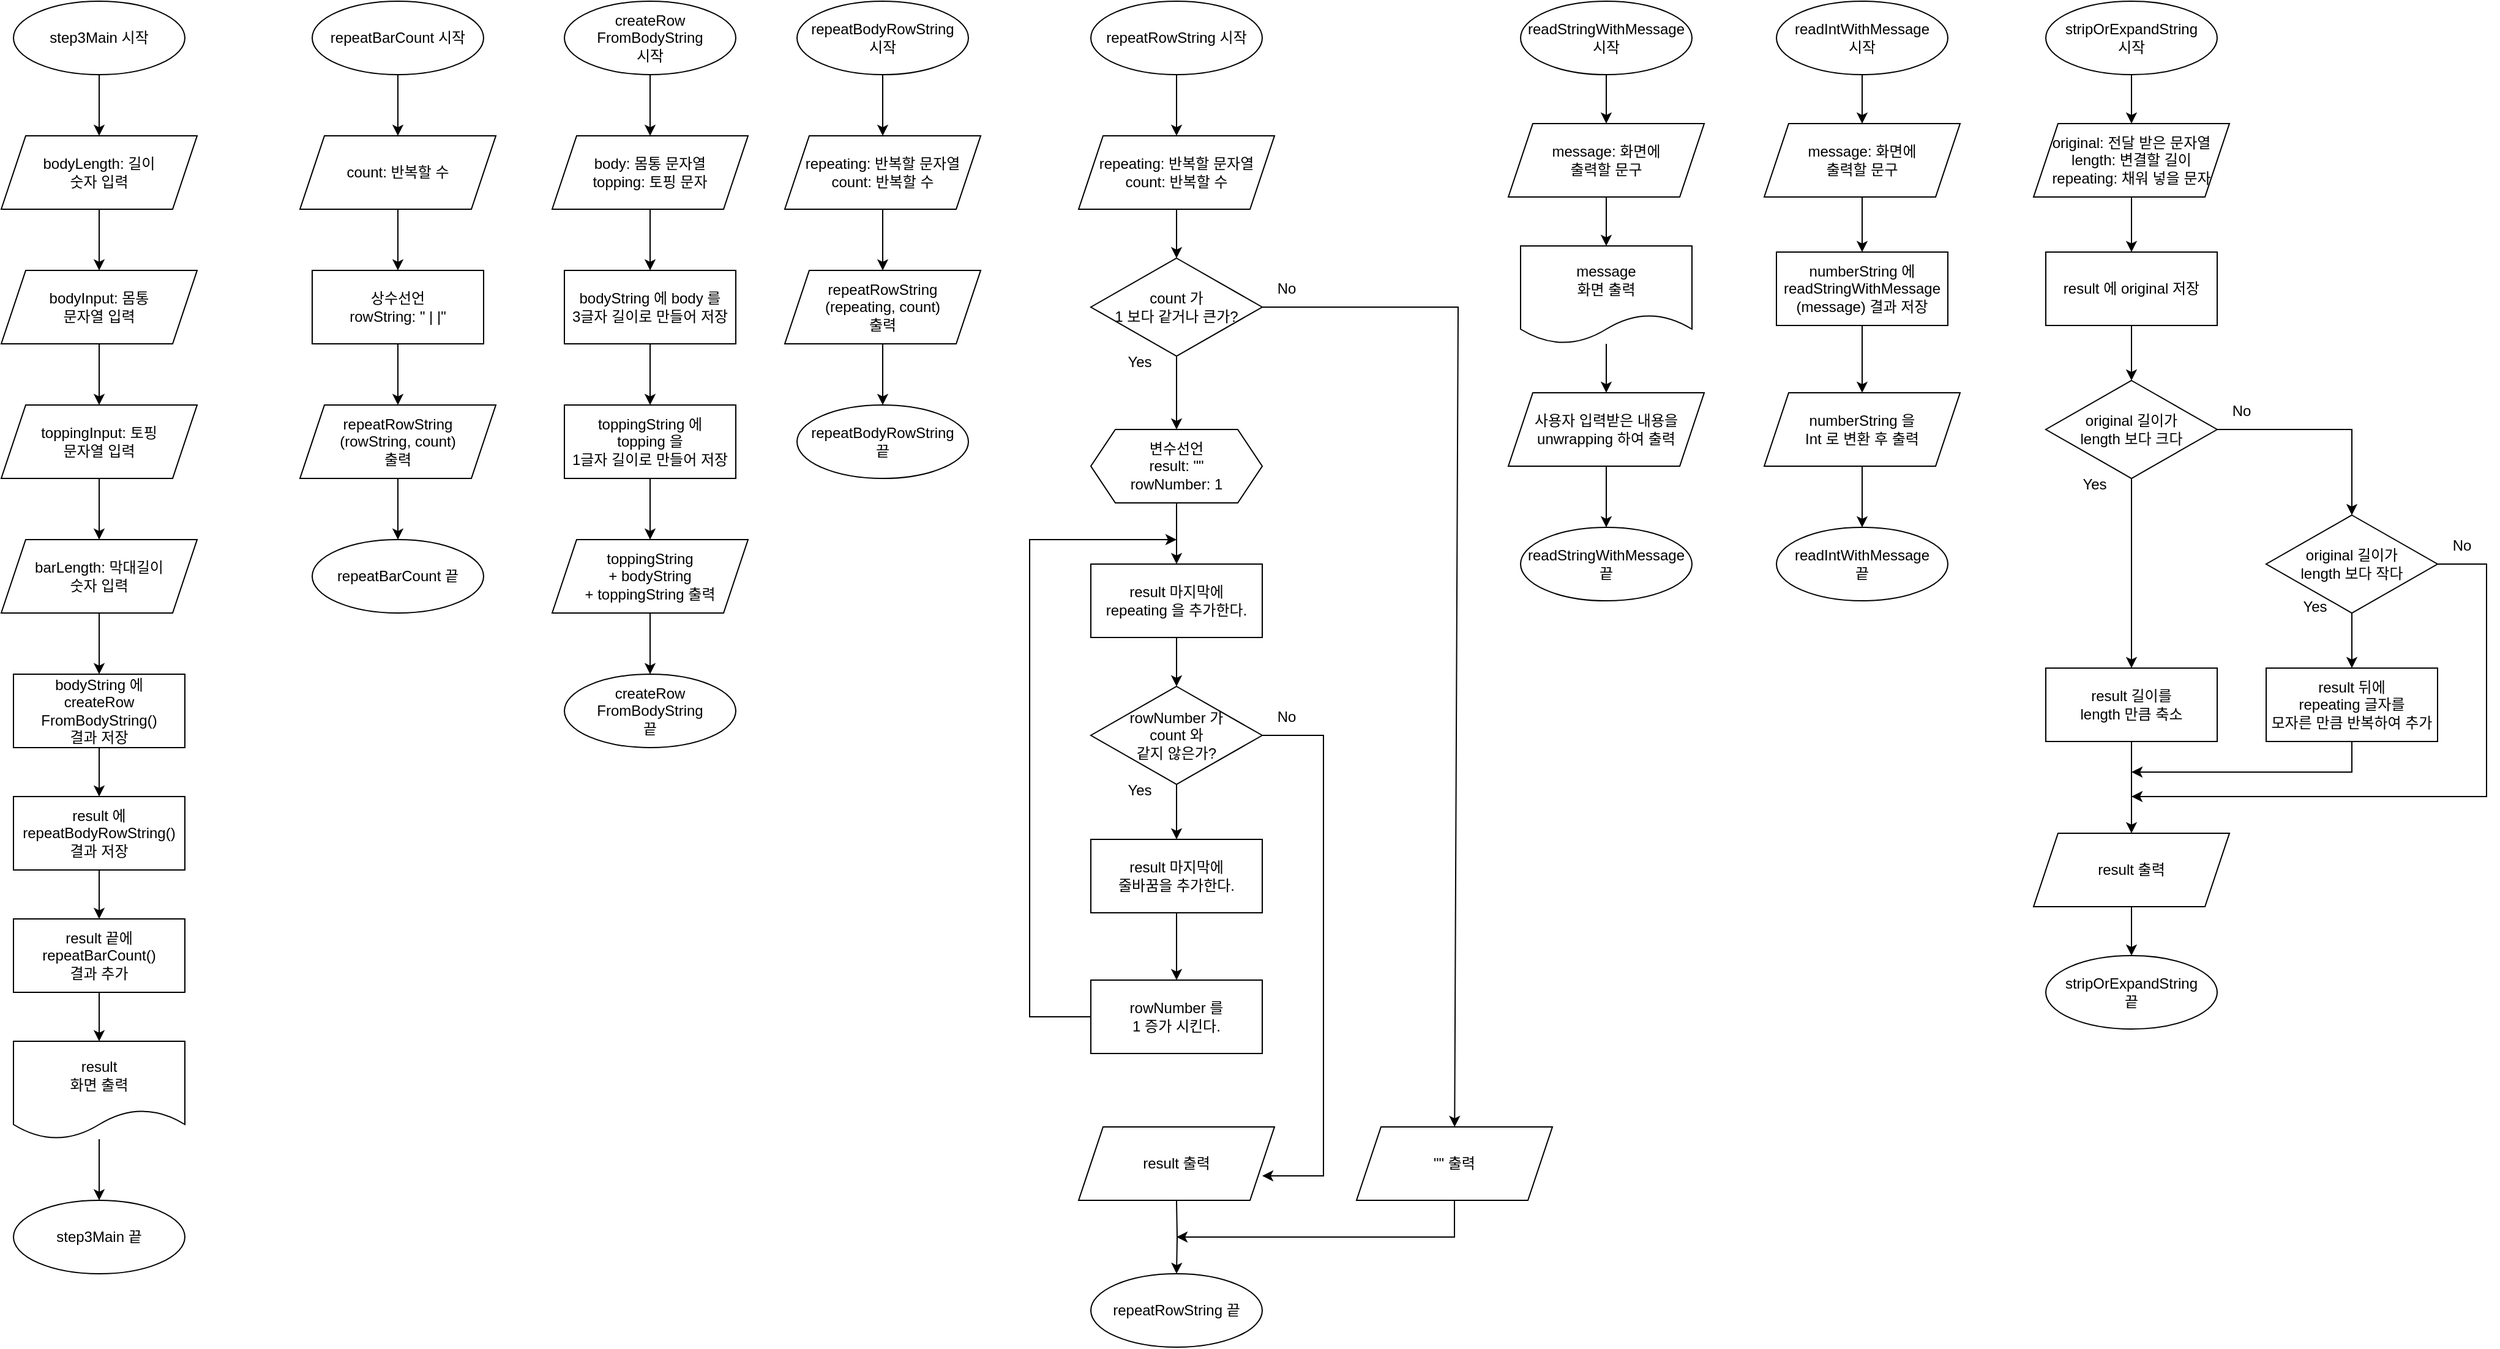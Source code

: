 <mxfile version="21.6.8" type="device">
  <diagram id="C5RBs43oDa-KdzZeNtuy" name="Page-1">
    <mxGraphModel dx="938" dy="822" grid="1" gridSize="10" guides="1" tooltips="1" connect="1" arrows="1" fold="1" page="1" pageScale="1" pageWidth="827" pageHeight="1169" math="0" shadow="0">
      <root>
        <mxCell id="WIyWlLk6GJQsqaUBKTNV-0" />
        <mxCell id="WIyWlLk6GJQsqaUBKTNV-1" parent="WIyWlLk6GJQsqaUBKTNV-0" />
        <mxCell id="k_dZZI0NIZUN62aVMQBv-32" value="repeatRowString 시작" style="ellipse;whiteSpace=wrap;html=1;" parent="WIyWlLk6GJQsqaUBKTNV-1" vertex="1">
          <mxGeometry x="900" y="10" width="140" height="60" as="geometry" />
        </mxCell>
        <mxCell id="k_dZZI0NIZUN62aVMQBv-35" value="" style="edgeStyle=orthogonalEdgeStyle;rounded=0;orthogonalLoop=1;jettySize=auto;html=1;" parent="WIyWlLk6GJQsqaUBKTNV-1" source="k_dZZI0NIZUN62aVMQBv-36" target="k_dZZI0NIZUN62aVMQBv-40" edge="1">
          <mxGeometry relative="1" as="geometry" />
        </mxCell>
        <mxCell id="k_dZZI0NIZUN62aVMQBv-36" value="&lt;div&gt;변수선언&lt;/div&gt;&lt;div&gt;result: &quot;&quot;&lt;/div&gt;&lt;div&gt;rowNumber: 1&lt;/div&gt;" style="shape=hexagon;perimeter=hexagonPerimeter2;whiteSpace=wrap;html=1;fixedSize=1;" parent="WIyWlLk6GJQsqaUBKTNV-1" vertex="1">
          <mxGeometry x="900" y="360" width="140" height="60" as="geometry" />
        </mxCell>
        <mxCell id="k_dZZI0NIZUN62aVMQBv-37" value="" style="edgeStyle=orthogonalEdgeStyle;rounded=0;orthogonalLoop=1;jettySize=auto;html=1;" parent="WIyWlLk6GJQsqaUBKTNV-1" source="k_dZZI0NIZUN62aVMQBv-38" target="k_dZZI0NIZUN62aVMQBv-42" edge="1">
          <mxGeometry relative="1" as="geometry" />
        </mxCell>
        <mxCell id="k_dZZI0NIZUN62aVMQBv-38" value="rowNumber&amp;nbsp;가 &lt;br&gt;count 와&lt;br&gt;같지 않은가?" style="rhombus;whiteSpace=wrap;html=1;" parent="WIyWlLk6GJQsqaUBKTNV-1" vertex="1">
          <mxGeometry x="900" y="570" width="140" height="80" as="geometry" />
        </mxCell>
        <mxCell id="k_dZZI0NIZUN62aVMQBv-39" value="" style="edgeStyle=orthogonalEdgeStyle;rounded=0;orthogonalLoop=1;jettySize=auto;html=1;" parent="WIyWlLk6GJQsqaUBKTNV-1" source="k_dZZI0NIZUN62aVMQBv-40" target="k_dZZI0NIZUN62aVMQBv-38" edge="1">
          <mxGeometry relative="1" as="geometry" />
        </mxCell>
        <mxCell id="k_dZZI0NIZUN62aVMQBv-40" value="result&amp;nbsp;마지막에&lt;br&gt;repeating&amp;nbsp;을 추가한다." style="rounded=0;whiteSpace=wrap;html=1;" parent="WIyWlLk6GJQsqaUBKTNV-1" vertex="1">
          <mxGeometry x="900" y="470" width="140" height="60" as="geometry" />
        </mxCell>
        <mxCell id="k_dZZI0NIZUN62aVMQBv-41" value="" style="edgeStyle=orthogonalEdgeStyle;rounded=0;orthogonalLoop=1;jettySize=auto;html=1;" parent="WIyWlLk6GJQsqaUBKTNV-1" source="k_dZZI0NIZUN62aVMQBv-42" target="k_dZZI0NIZUN62aVMQBv-43" edge="1">
          <mxGeometry relative="1" as="geometry" />
        </mxCell>
        <mxCell id="k_dZZI0NIZUN62aVMQBv-42" value="result&amp;nbsp;마지막에&lt;br&gt;줄바꿈을 추가한다." style="rounded=0;whiteSpace=wrap;html=1;" parent="WIyWlLk6GJQsqaUBKTNV-1" vertex="1">
          <mxGeometry x="900" y="695" width="140" height="60" as="geometry" />
        </mxCell>
        <mxCell id="k_dZZI0NIZUN62aVMQBv-43" value="rowNumber&amp;nbsp;를&lt;br&gt;1 증가 시킨다." style="rounded=0;whiteSpace=wrap;html=1;" parent="WIyWlLk6GJQsqaUBKTNV-1" vertex="1">
          <mxGeometry x="900" y="810" width="140" height="60" as="geometry" />
        </mxCell>
        <mxCell id="k_dZZI0NIZUN62aVMQBv-44" value="" style="edgeStyle=orthogonalEdgeStyle;rounded=0;orthogonalLoop=1;jettySize=auto;html=1;" parent="WIyWlLk6GJQsqaUBKTNV-1" target="k_dZZI0NIZUN62aVMQBv-49" edge="1">
          <mxGeometry relative="1" as="geometry">
            <mxPoint x="970" y="990" as="sourcePoint" />
          </mxGeometry>
        </mxCell>
        <mxCell id="k_dZZI0NIZUN62aVMQBv-46" value="" style="endArrow=classic;html=1;rounded=0;" parent="WIyWlLk6GJQsqaUBKTNV-1" source="k_dZZI0NIZUN62aVMQBv-38" edge="1">
          <mxGeometry width="50" height="50" relative="1" as="geometry">
            <mxPoint x="1100" y="670" as="sourcePoint" />
            <mxPoint x="1040" y="970" as="targetPoint" />
            <Array as="points">
              <mxPoint x="1090" y="610" />
              <mxPoint x="1090" y="970" />
            </Array>
          </mxGeometry>
        </mxCell>
        <mxCell id="k_dZZI0NIZUN62aVMQBv-47" value="" style="endArrow=classic;html=1;rounded=0;" parent="WIyWlLk6GJQsqaUBKTNV-1" source="k_dZZI0NIZUN62aVMQBv-43" edge="1">
          <mxGeometry width="50" height="50" relative="1" as="geometry">
            <mxPoint x="610" y="580" as="sourcePoint" />
            <mxPoint x="970" y="450" as="targetPoint" />
            <Array as="points">
              <mxPoint x="850" y="840" />
              <mxPoint x="850" y="450" />
            </Array>
          </mxGeometry>
        </mxCell>
        <mxCell id="k_dZZI0NIZUN62aVMQBv-48" value="" style="endArrow=classic;html=1;rounded=0;" parent="WIyWlLk6GJQsqaUBKTNV-1" source="k_dZZI0NIZUN62aVMQBv-32" edge="1">
          <mxGeometry width="50" height="50" relative="1" as="geometry">
            <mxPoint x="810" y="-10" as="sourcePoint" />
            <mxPoint x="970" y="120" as="targetPoint" />
          </mxGeometry>
        </mxCell>
        <mxCell id="k_dZZI0NIZUN62aVMQBv-49" value="repeatRowString 끝" style="ellipse;whiteSpace=wrap;html=1;" parent="WIyWlLk6GJQsqaUBKTNV-1" vertex="1">
          <mxGeometry x="900" y="1050" width="140" height="60" as="geometry" />
        </mxCell>
        <mxCell id="4G7k_6YZrih16IN-eVlR-110" value="" style="edgeStyle=orthogonalEdgeStyle;rounded=0;orthogonalLoop=1;jettySize=auto;html=1;" edge="1" parent="WIyWlLk6GJQsqaUBKTNV-1" source="k_dZZI0NIZUN62aVMQBv-50" target="4G7k_6YZrih16IN-eVlR-101">
          <mxGeometry relative="1" as="geometry" />
        </mxCell>
        <mxCell id="k_dZZI0NIZUN62aVMQBv-50" value="step3Main 시작" style="ellipse;whiteSpace=wrap;html=1;" parent="WIyWlLk6GJQsqaUBKTNV-1" vertex="1">
          <mxGeometry x="20" y="10" width="140" height="60" as="geometry" />
        </mxCell>
        <mxCell id="k_dZZI0NIZUN62aVMQBv-53" value="step3Main 끝" style="ellipse;whiteSpace=wrap;html=1;" parent="WIyWlLk6GJQsqaUBKTNV-1" vertex="1">
          <mxGeometry x="20" y="990" width="140" height="60" as="geometry" />
        </mxCell>
        <mxCell id="k_dZZI0NIZUN62aVMQBv-61" value="Yes&lt;br&gt;" style="text;html=1;strokeColor=none;fillColor=none;align=center;verticalAlign=middle;whiteSpace=wrap;rounded=0;" parent="WIyWlLk6GJQsqaUBKTNV-1" vertex="1">
          <mxGeometry x="910" y="640" width="60" height="30" as="geometry" />
        </mxCell>
        <mxCell id="k_dZZI0NIZUN62aVMQBv-63" value="No" style="text;html=1;strokeColor=none;fillColor=none;align=center;verticalAlign=middle;whiteSpace=wrap;rounded=0;" parent="WIyWlLk6GJQsqaUBKTNV-1" vertex="1">
          <mxGeometry x="1030" y="580" width="60" height="30" as="geometry" />
        </mxCell>
        <mxCell id="4G7k_6YZrih16IN-eVlR-54" value="" style="edgeStyle=orthogonalEdgeStyle;rounded=0;orthogonalLoop=1;jettySize=auto;html=1;" edge="1" parent="WIyWlLk6GJQsqaUBKTNV-1" source="zLRoEgsJrbSUgS4jLKWz-0" target="4G7k_6YZrih16IN-eVlR-53">
          <mxGeometry relative="1" as="geometry" />
        </mxCell>
        <mxCell id="zLRoEgsJrbSUgS4jLKWz-0" value="repeatBodyRowString&lt;br&gt;시작" style="ellipse;whiteSpace=wrap;html=1;" parent="WIyWlLk6GJQsqaUBKTNV-1" vertex="1">
          <mxGeometry x="660" y="10" width="140" height="60" as="geometry" />
        </mxCell>
        <mxCell id="zLRoEgsJrbSUgS4jLKWz-6" value="repeatBodyRowString&lt;br&gt;끝" style="ellipse;whiteSpace=wrap;html=1;" parent="WIyWlLk6GJQsqaUBKTNV-1" vertex="1">
          <mxGeometry x="660" y="340" width="140" height="60" as="geometry" />
        </mxCell>
        <mxCell id="zLRoEgsJrbSUgS4jLKWz-10" value="" style="edgeStyle=orthogonalEdgeStyle;rounded=0;orthogonalLoop=1;jettySize=auto;html=1;" parent="WIyWlLk6GJQsqaUBKTNV-1" source="zLRoEgsJrbSUgS4jLKWz-7" target="zLRoEgsJrbSUgS4jLKWz-9" edge="1">
          <mxGeometry relative="1" as="geometry" />
        </mxCell>
        <mxCell id="zLRoEgsJrbSUgS4jLKWz-7" value="&lt;div&gt;repeating: 반복할 문자열&lt;/div&gt;&lt;div&gt;count: 반복할 수&lt;/div&gt;" style="shape=parallelogram;perimeter=parallelogramPerimeter;whiteSpace=wrap;html=1;fixedSize=1;" parent="WIyWlLk6GJQsqaUBKTNV-1" vertex="1">
          <mxGeometry x="890" y="120" width="160" height="60" as="geometry" />
        </mxCell>
        <mxCell id="zLRoEgsJrbSUgS4jLKWz-8" value="&lt;div&gt;result 출력&lt;/div&gt;" style="shape=parallelogram;perimeter=parallelogramPerimeter;whiteSpace=wrap;html=1;fixedSize=1;" parent="WIyWlLk6GJQsqaUBKTNV-1" vertex="1">
          <mxGeometry x="890" y="930" width="160" height="60" as="geometry" />
        </mxCell>
        <mxCell id="zLRoEgsJrbSUgS4jLKWz-11" value="" style="edgeStyle=orthogonalEdgeStyle;rounded=0;orthogonalLoop=1;jettySize=auto;html=1;" parent="WIyWlLk6GJQsqaUBKTNV-1" source="zLRoEgsJrbSUgS4jLKWz-9" target="k_dZZI0NIZUN62aVMQBv-36" edge="1">
          <mxGeometry relative="1" as="geometry" />
        </mxCell>
        <mxCell id="zLRoEgsJrbSUgS4jLKWz-9" value="count 가&lt;br&gt;1 보다 같거나 큰가?" style="rhombus;whiteSpace=wrap;html=1;" parent="WIyWlLk6GJQsqaUBKTNV-1" vertex="1">
          <mxGeometry x="900" y="220" width="140" height="80" as="geometry" />
        </mxCell>
        <mxCell id="zLRoEgsJrbSUgS4jLKWz-12" value="Yes&lt;br&gt;" style="text;html=1;strokeColor=none;fillColor=none;align=center;verticalAlign=middle;whiteSpace=wrap;rounded=0;" parent="WIyWlLk6GJQsqaUBKTNV-1" vertex="1">
          <mxGeometry x="910" y="290" width="60" height="30" as="geometry" />
        </mxCell>
        <mxCell id="zLRoEgsJrbSUgS4jLKWz-13" value="No" style="text;html=1;strokeColor=none;fillColor=none;align=center;verticalAlign=middle;whiteSpace=wrap;rounded=0;" parent="WIyWlLk6GJQsqaUBKTNV-1" vertex="1">
          <mxGeometry x="1030" y="230" width="60" height="30" as="geometry" />
        </mxCell>
        <mxCell id="zLRoEgsJrbSUgS4jLKWz-15" value="&quot;&quot; 출력" style="shape=parallelogram;perimeter=parallelogramPerimeter;whiteSpace=wrap;html=1;fixedSize=1;" parent="WIyWlLk6GJQsqaUBKTNV-1" vertex="1">
          <mxGeometry x="1117" y="930" width="160" height="60" as="geometry" />
        </mxCell>
        <mxCell id="zLRoEgsJrbSUgS4jLKWz-16" value="" style="endArrow=classic;html=1;rounded=0;" parent="WIyWlLk6GJQsqaUBKTNV-1" source="zLRoEgsJrbSUgS4jLKWz-9" target="zLRoEgsJrbSUgS4jLKWz-15" edge="1">
          <mxGeometry width="50" height="50" relative="1" as="geometry">
            <mxPoint x="1220" y="370" as="sourcePoint" />
            <mxPoint x="910" y="580" as="targetPoint" />
            <Array as="points">
              <mxPoint x="1200" y="260" />
            </Array>
          </mxGeometry>
        </mxCell>
        <mxCell id="zLRoEgsJrbSUgS4jLKWz-17" value="" style="endArrow=classic;html=1;rounded=0;" parent="WIyWlLk6GJQsqaUBKTNV-1" source="zLRoEgsJrbSUgS4jLKWz-15" edge="1">
          <mxGeometry width="50" height="50" relative="1" as="geometry">
            <mxPoint x="920" y="760" as="sourcePoint" />
            <mxPoint x="970" y="1020" as="targetPoint" />
            <Array as="points">
              <mxPoint x="1197" y="1020" />
            </Array>
          </mxGeometry>
        </mxCell>
        <mxCell id="4G7k_6YZrih16IN-eVlR-6" value="" style="edgeStyle=orthogonalEdgeStyle;rounded=0;orthogonalLoop=1;jettySize=auto;html=1;" edge="1" parent="WIyWlLk6GJQsqaUBKTNV-1" source="4G7k_6YZrih16IN-eVlR-0" target="4G7k_6YZrih16IN-eVlR-2">
          <mxGeometry relative="1" as="geometry" />
        </mxCell>
        <mxCell id="4G7k_6YZrih16IN-eVlR-0" value="readStringWithMessage&lt;br&gt;시작" style="ellipse;whiteSpace=wrap;html=1;" vertex="1" parent="WIyWlLk6GJQsqaUBKTNV-1">
          <mxGeometry x="1251" y="10" width="140" height="60" as="geometry" />
        </mxCell>
        <mxCell id="4G7k_6YZrih16IN-eVlR-5" value="" style="edgeStyle=orthogonalEdgeStyle;rounded=0;orthogonalLoop=1;jettySize=auto;html=1;" edge="1" parent="WIyWlLk6GJQsqaUBKTNV-1" source="4G7k_6YZrih16IN-eVlR-1" target="4G7k_6YZrih16IN-eVlR-3">
          <mxGeometry relative="1" as="geometry" />
        </mxCell>
        <mxCell id="4G7k_6YZrih16IN-eVlR-1" value="message&lt;br&gt;화면 출력" style="shape=document;whiteSpace=wrap;html=1;boundedLbl=1;" vertex="1" parent="WIyWlLk6GJQsqaUBKTNV-1">
          <mxGeometry x="1251" y="210" width="140" height="80" as="geometry" />
        </mxCell>
        <mxCell id="4G7k_6YZrih16IN-eVlR-4" value="" style="edgeStyle=orthogonalEdgeStyle;rounded=0;orthogonalLoop=1;jettySize=auto;html=1;" edge="1" parent="WIyWlLk6GJQsqaUBKTNV-1" source="4G7k_6YZrih16IN-eVlR-2" target="4G7k_6YZrih16IN-eVlR-1">
          <mxGeometry relative="1" as="geometry" />
        </mxCell>
        <mxCell id="4G7k_6YZrih16IN-eVlR-2" value="&lt;div&gt;message: 화면에&lt;br&gt;출력할 문구&lt;/div&gt;" style="shape=parallelogram;perimeter=parallelogramPerimeter;whiteSpace=wrap;html=1;fixedSize=1;" vertex="1" parent="WIyWlLk6GJQsqaUBKTNV-1">
          <mxGeometry x="1241" y="110" width="160" height="60" as="geometry" />
        </mxCell>
        <mxCell id="4G7k_6YZrih16IN-eVlR-8" value="" style="edgeStyle=orthogonalEdgeStyle;rounded=0;orthogonalLoop=1;jettySize=auto;html=1;" edge="1" parent="WIyWlLk6GJQsqaUBKTNV-1" source="4G7k_6YZrih16IN-eVlR-3" target="4G7k_6YZrih16IN-eVlR-7">
          <mxGeometry relative="1" as="geometry" />
        </mxCell>
        <mxCell id="4G7k_6YZrih16IN-eVlR-3" value="사용자 입력받은 내용을&lt;br&gt;unwrapping 하여 출력" style="shape=parallelogram;perimeter=parallelogramPerimeter;whiteSpace=wrap;html=1;fixedSize=1;" vertex="1" parent="WIyWlLk6GJQsqaUBKTNV-1">
          <mxGeometry x="1241" y="330" width="160" height="60" as="geometry" />
        </mxCell>
        <mxCell id="4G7k_6YZrih16IN-eVlR-7" value="readStringWithMessage&lt;br&gt;끝" style="ellipse;whiteSpace=wrap;html=1;" vertex="1" parent="WIyWlLk6GJQsqaUBKTNV-1">
          <mxGeometry x="1251" y="440" width="140" height="60" as="geometry" />
        </mxCell>
        <mxCell id="4G7k_6YZrih16IN-eVlR-9" value="" style="edgeStyle=orthogonalEdgeStyle;rounded=0;orthogonalLoop=1;jettySize=auto;html=1;" edge="1" parent="WIyWlLk6GJQsqaUBKTNV-1" source="4G7k_6YZrih16IN-eVlR-10" target="4G7k_6YZrih16IN-eVlR-14">
          <mxGeometry relative="1" as="geometry" />
        </mxCell>
        <mxCell id="4G7k_6YZrih16IN-eVlR-10" value="readIntWithMessage&lt;br&gt;시작" style="ellipse;whiteSpace=wrap;html=1;" vertex="1" parent="WIyWlLk6GJQsqaUBKTNV-1">
          <mxGeometry x="1460" y="10" width="140" height="60" as="geometry" />
        </mxCell>
        <mxCell id="4G7k_6YZrih16IN-eVlR-22" value="" style="edgeStyle=orthogonalEdgeStyle;rounded=0;orthogonalLoop=1;jettySize=auto;html=1;" edge="1" parent="WIyWlLk6GJQsqaUBKTNV-1" source="4G7k_6YZrih16IN-eVlR-14" target="4G7k_6YZrih16IN-eVlR-18">
          <mxGeometry relative="1" as="geometry" />
        </mxCell>
        <mxCell id="4G7k_6YZrih16IN-eVlR-14" value="&lt;div&gt;message: 화면에&lt;br&gt;출력할 문구&lt;/div&gt;" style="shape=parallelogram;perimeter=parallelogramPerimeter;whiteSpace=wrap;html=1;fixedSize=1;" vertex="1" parent="WIyWlLk6GJQsqaUBKTNV-1">
          <mxGeometry x="1450" y="110" width="160" height="60" as="geometry" />
        </mxCell>
        <mxCell id="4G7k_6YZrih16IN-eVlR-15" value="" style="edgeStyle=orthogonalEdgeStyle;rounded=0;orthogonalLoop=1;jettySize=auto;html=1;" edge="1" parent="WIyWlLk6GJQsqaUBKTNV-1" source="4G7k_6YZrih16IN-eVlR-16" target="4G7k_6YZrih16IN-eVlR-17">
          <mxGeometry relative="1" as="geometry" />
        </mxCell>
        <mxCell id="4G7k_6YZrih16IN-eVlR-16" value="numberString 을&lt;br style=&quot;border-color: var(--border-color);&quot;&gt;Int 로 변환 후 출력" style="shape=parallelogram;perimeter=parallelogramPerimeter;whiteSpace=wrap;html=1;fixedSize=1;" vertex="1" parent="WIyWlLk6GJQsqaUBKTNV-1">
          <mxGeometry x="1450" y="330" width="160" height="60" as="geometry" />
        </mxCell>
        <mxCell id="4G7k_6YZrih16IN-eVlR-17" value="readIntWithMessage&lt;br style=&quot;border-color: var(--border-color);&quot;&gt;끝" style="ellipse;whiteSpace=wrap;html=1;" vertex="1" parent="WIyWlLk6GJQsqaUBKTNV-1">
          <mxGeometry x="1460" y="440" width="140" height="60" as="geometry" />
        </mxCell>
        <mxCell id="4G7k_6YZrih16IN-eVlR-23" value="" style="edgeStyle=orthogonalEdgeStyle;rounded=0;orthogonalLoop=1;jettySize=auto;html=1;" edge="1" parent="WIyWlLk6GJQsqaUBKTNV-1" source="4G7k_6YZrih16IN-eVlR-18" target="4G7k_6YZrih16IN-eVlR-16">
          <mxGeometry relative="1" as="geometry" />
        </mxCell>
        <mxCell id="4G7k_6YZrih16IN-eVlR-18" value="numberString 에 readStringWithMessage&lt;br&gt;(message) 결과 저장" style="rounded=0;whiteSpace=wrap;html=1;" vertex="1" parent="WIyWlLk6GJQsqaUBKTNV-1">
          <mxGeometry x="1460" y="215" width="140" height="60" as="geometry" />
        </mxCell>
        <mxCell id="4G7k_6YZrih16IN-eVlR-26" value="" style="edgeStyle=orthogonalEdgeStyle;rounded=0;orthogonalLoop=1;jettySize=auto;html=1;" edge="1" parent="WIyWlLk6GJQsqaUBKTNV-1" source="4G7k_6YZrih16IN-eVlR-24" target="4G7k_6YZrih16IN-eVlR-25">
          <mxGeometry relative="1" as="geometry" />
        </mxCell>
        <mxCell id="4G7k_6YZrih16IN-eVlR-24" value="stripOrExpandString&lt;br&gt;시작" style="ellipse;whiteSpace=wrap;html=1;" vertex="1" parent="WIyWlLk6GJQsqaUBKTNV-1">
          <mxGeometry x="1680" y="10" width="140" height="60" as="geometry" />
        </mxCell>
        <mxCell id="4G7k_6YZrih16IN-eVlR-37" value="" style="edgeStyle=orthogonalEdgeStyle;rounded=0;orthogonalLoop=1;jettySize=auto;html=1;" edge="1" parent="WIyWlLk6GJQsqaUBKTNV-1" source="4G7k_6YZrih16IN-eVlR-25" target="4G7k_6YZrih16IN-eVlR-36">
          <mxGeometry relative="1" as="geometry" />
        </mxCell>
        <mxCell id="4G7k_6YZrih16IN-eVlR-25" value="&lt;div&gt;original: 전달 받은 문자열&lt;br&gt;length: 변결할 길이&lt;br&gt;repeating: 채워 넣을 문자&lt;/div&gt;" style="shape=parallelogram;perimeter=parallelogramPerimeter;whiteSpace=wrap;html=1;fixedSize=1;" vertex="1" parent="WIyWlLk6GJQsqaUBKTNV-1">
          <mxGeometry x="1670" y="110" width="160" height="60" as="geometry" />
        </mxCell>
        <mxCell id="4G7k_6YZrih16IN-eVlR-27" value="original 길이가&lt;br&gt;length 보다 크다" style="rhombus;whiteSpace=wrap;html=1;" vertex="1" parent="WIyWlLk6GJQsqaUBKTNV-1">
          <mxGeometry x="1680" y="320" width="140" height="80" as="geometry" />
        </mxCell>
        <mxCell id="4G7k_6YZrih16IN-eVlR-28" value="Yes&lt;br&gt;" style="text;html=1;strokeColor=none;fillColor=none;align=center;verticalAlign=middle;whiteSpace=wrap;rounded=0;" vertex="1" parent="WIyWlLk6GJQsqaUBKTNV-1">
          <mxGeometry x="1690" y="390" width="60" height="30" as="geometry" />
        </mxCell>
        <mxCell id="4G7k_6YZrih16IN-eVlR-29" value="No" style="text;html=1;strokeColor=none;fillColor=none;align=center;verticalAlign=middle;whiteSpace=wrap;rounded=0;" vertex="1" parent="WIyWlLk6GJQsqaUBKTNV-1">
          <mxGeometry x="1810" y="330" width="60" height="30" as="geometry" />
        </mxCell>
        <mxCell id="4G7k_6YZrih16IN-eVlR-33" value="" style="endArrow=classic;html=1;rounded=0;exitX=0.5;exitY=1;exitDx=0;exitDy=0;" edge="1" parent="WIyWlLk6GJQsqaUBKTNV-1" source="4G7k_6YZrih16IN-eVlR-36" target="4G7k_6YZrih16IN-eVlR-27">
          <mxGeometry width="50" height="50" relative="1" as="geometry">
            <mxPoint x="1640" y="460" as="sourcePoint" />
            <mxPoint x="1690" y="410" as="targetPoint" />
          </mxGeometry>
        </mxCell>
        <mxCell id="4G7k_6YZrih16IN-eVlR-47" value="" style="edgeStyle=orthogonalEdgeStyle;rounded=0;orthogonalLoop=1;jettySize=auto;html=1;" edge="1" parent="WIyWlLk6GJQsqaUBKTNV-1" source="4G7k_6YZrih16IN-eVlR-34" target="4G7k_6YZrih16IN-eVlR-46">
          <mxGeometry relative="1" as="geometry" />
        </mxCell>
        <mxCell id="4G7k_6YZrih16IN-eVlR-34" value="result 길이를&lt;br&gt;length 만큼 축소" style="rounded=0;whiteSpace=wrap;html=1;" vertex="1" parent="WIyWlLk6GJQsqaUBKTNV-1">
          <mxGeometry x="1680" y="555" width="140" height="60" as="geometry" />
        </mxCell>
        <mxCell id="4G7k_6YZrih16IN-eVlR-35" value="" style="endArrow=classic;html=1;rounded=0;" edge="1" parent="WIyWlLk6GJQsqaUBKTNV-1" source="4G7k_6YZrih16IN-eVlR-27" target="4G7k_6YZrih16IN-eVlR-34">
          <mxGeometry width="50" height="50" relative="1" as="geometry">
            <mxPoint x="1670" y="570" as="sourcePoint" />
            <mxPoint x="1720" y="520" as="targetPoint" />
          </mxGeometry>
        </mxCell>
        <mxCell id="4G7k_6YZrih16IN-eVlR-36" value="result 에 original 저장" style="rounded=0;whiteSpace=wrap;html=1;" vertex="1" parent="WIyWlLk6GJQsqaUBKTNV-1">
          <mxGeometry x="1680" y="215" width="140" height="60" as="geometry" />
        </mxCell>
        <mxCell id="4G7k_6YZrih16IN-eVlR-42" value="" style="edgeStyle=orthogonalEdgeStyle;rounded=0;orthogonalLoop=1;jettySize=auto;html=1;" edge="1" parent="WIyWlLk6GJQsqaUBKTNV-1" source="4G7k_6YZrih16IN-eVlR-38" target="4G7k_6YZrih16IN-eVlR-41">
          <mxGeometry relative="1" as="geometry" />
        </mxCell>
        <mxCell id="4G7k_6YZrih16IN-eVlR-38" value="original 길이가&lt;br&gt;length 보다 작다" style="rhombus;whiteSpace=wrap;html=1;" vertex="1" parent="WIyWlLk6GJQsqaUBKTNV-1">
          <mxGeometry x="1860" y="430" width="140" height="80" as="geometry" />
        </mxCell>
        <mxCell id="4G7k_6YZrih16IN-eVlR-39" value="" style="endArrow=classic;html=1;rounded=0;exitX=1;exitY=0.5;exitDx=0;exitDy=0;" edge="1" parent="WIyWlLk6GJQsqaUBKTNV-1" source="4G7k_6YZrih16IN-eVlR-27" target="4G7k_6YZrih16IN-eVlR-38">
          <mxGeometry width="50" height="50" relative="1" as="geometry">
            <mxPoint x="1670" y="460" as="sourcePoint" />
            <mxPoint x="1720" y="410" as="targetPoint" />
            <Array as="points">
              <mxPoint x="1930" y="360" />
            </Array>
          </mxGeometry>
        </mxCell>
        <mxCell id="4G7k_6YZrih16IN-eVlR-41" value="result 뒤에&lt;br&gt;repeating 글자를&lt;br&gt;모자른 만큼 반복하여 추가" style="rounded=0;whiteSpace=wrap;html=1;" vertex="1" parent="WIyWlLk6GJQsqaUBKTNV-1">
          <mxGeometry x="1860" y="555" width="140" height="60" as="geometry" />
        </mxCell>
        <mxCell id="4G7k_6YZrih16IN-eVlR-43" value="Yes&lt;br&gt;" style="text;html=1;strokeColor=none;fillColor=none;align=center;verticalAlign=middle;whiteSpace=wrap;rounded=0;" vertex="1" parent="WIyWlLk6GJQsqaUBKTNV-1">
          <mxGeometry x="1870" y="490" width="60" height="30" as="geometry" />
        </mxCell>
        <mxCell id="4G7k_6YZrih16IN-eVlR-44" value="No" style="text;html=1;strokeColor=none;fillColor=none;align=center;verticalAlign=middle;whiteSpace=wrap;rounded=0;" vertex="1" parent="WIyWlLk6GJQsqaUBKTNV-1">
          <mxGeometry x="1990" y="440" width="60" height="30" as="geometry" />
        </mxCell>
        <mxCell id="4G7k_6YZrih16IN-eVlR-52" value="" style="edgeStyle=orthogonalEdgeStyle;rounded=0;orthogonalLoop=1;jettySize=auto;html=1;" edge="1" parent="WIyWlLk6GJQsqaUBKTNV-1" source="4G7k_6YZrih16IN-eVlR-46" target="4G7k_6YZrih16IN-eVlR-51">
          <mxGeometry relative="1" as="geometry" />
        </mxCell>
        <mxCell id="4G7k_6YZrih16IN-eVlR-46" value="&lt;div&gt;result 출력&lt;/div&gt;" style="shape=parallelogram;perimeter=parallelogramPerimeter;whiteSpace=wrap;html=1;fixedSize=1;" vertex="1" parent="WIyWlLk6GJQsqaUBKTNV-1">
          <mxGeometry x="1670" y="690" width="160" height="60" as="geometry" />
        </mxCell>
        <mxCell id="4G7k_6YZrih16IN-eVlR-48" value="" style="endArrow=classic;html=1;rounded=0;" edge="1" parent="WIyWlLk6GJQsqaUBKTNV-1" source="4G7k_6YZrih16IN-eVlR-41">
          <mxGeometry width="50" height="50" relative="1" as="geometry">
            <mxPoint x="1600" y="850" as="sourcePoint" />
            <mxPoint x="1750" y="640" as="targetPoint" />
            <Array as="points">
              <mxPoint x="1930" y="640" />
            </Array>
          </mxGeometry>
        </mxCell>
        <mxCell id="4G7k_6YZrih16IN-eVlR-49" value="" style="endArrow=classic;html=1;rounded=0;" edge="1" parent="WIyWlLk6GJQsqaUBKTNV-1" source="4G7k_6YZrih16IN-eVlR-38">
          <mxGeometry width="50" height="50" relative="1" as="geometry">
            <mxPoint x="1830" y="670" as="sourcePoint" />
            <mxPoint x="1750" y="660" as="targetPoint" />
            <Array as="points">
              <mxPoint x="2040" y="470" />
              <mxPoint x="2040" y="660" />
            </Array>
          </mxGeometry>
        </mxCell>
        <mxCell id="4G7k_6YZrih16IN-eVlR-51" value="stripOrExpandString&lt;br&gt;끝" style="ellipse;whiteSpace=wrap;html=1;" vertex="1" parent="WIyWlLk6GJQsqaUBKTNV-1">
          <mxGeometry x="1680" y="790" width="140" height="60" as="geometry" />
        </mxCell>
        <mxCell id="4G7k_6YZrih16IN-eVlR-95" value="" style="edgeStyle=orthogonalEdgeStyle;rounded=0;orthogonalLoop=1;jettySize=auto;html=1;" edge="1" parent="WIyWlLk6GJQsqaUBKTNV-1" source="4G7k_6YZrih16IN-eVlR-53" target="4G7k_6YZrih16IN-eVlR-56">
          <mxGeometry relative="1" as="geometry" />
        </mxCell>
        <mxCell id="4G7k_6YZrih16IN-eVlR-53" value="&lt;div&gt;repeating: 반복할 문자열&lt;br&gt;&lt;span style=&quot;background-color: initial;&quot;&gt;count: 반복할 수&lt;/span&gt;&lt;/div&gt;" style="shape=parallelogram;perimeter=parallelogramPerimeter;whiteSpace=wrap;html=1;fixedSize=1;" vertex="1" parent="WIyWlLk6GJQsqaUBKTNV-1">
          <mxGeometry x="650" y="120" width="160" height="60" as="geometry" />
        </mxCell>
        <mxCell id="4G7k_6YZrih16IN-eVlR-58" value="" style="edgeStyle=orthogonalEdgeStyle;rounded=0;orthogonalLoop=1;jettySize=auto;html=1;" edge="1" parent="WIyWlLk6GJQsqaUBKTNV-1" source="4G7k_6YZrih16IN-eVlR-56" target="zLRoEgsJrbSUgS4jLKWz-6">
          <mxGeometry relative="1" as="geometry" />
        </mxCell>
        <mxCell id="4G7k_6YZrih16IN-eVlR-56" value="repeatRowString&lt;br style=&quot;border-color: var(--border-color);&quot;&gt;(repeating&lt;span style=&quot;background-color: initial;&quot;&gt;, count)&lt;/span&gt;&lt;br&gt;출력" style="shape=parallelogram;perimeter=parallelogramPerimeter;whiteSpace=wrap;html=1;fixedSize=1;" vertex="1" parent="WIyWlLk6GJQsqaUBKTNV-1">
          <mxGeometry x="650" y="230" width="160" height="60" as="geometry" />
        </mxCell>
        <mxCell id="4G7k_6YZrih16IN-eVlR-77" value="" style="edgeStyle=orthogonalEdgeStyle;rounded=0;orthogonalLoop=1;jettySize=auto;html=1;" edge="1" parent="WIyWlLk6GJQsqaUBKTNV-1" source="4G7k_6YZrih16IN-eVlR-78" target="4G7k_6YZrih16IN-eVlR-83">
          <mxGeometry relative="1" as="geometry" />
        </mxCell>
        <mxCell id="4G7k_6YZrih16IN-eVlR-78" value="repeatBarCount&amp;nbsp;시작" style="ellipse;whiteSpace=wrap;html=1;" vertex="1" parent="WIyWlLk6GJQsqaUBKTNV-1">
          <mxGeometry x="264" y="10" width="140" height="60" as="geometry" />
        </mxCell>
        <mxCell id="4G7k_6YZrih16IN-eVlR-79" value="" style="edgeStyle=orthogonalEdgeStyle;rounded=0;orthogonalLoop=1;jettySize=auto;html=1;" edge="1" parent="WIyWlLk6GJQsqaUBKTNV-1" source="4G7k_6YZrih16IN-eVlR-80" target="4G7k_6YZrih16IN-eVlR-85">
          <mxGeometry relative="1" as="geometry" />
        </mxCell>
        <mxCell id="4G7k_6YZrih16IN-eVlR-80" value="&lt;div style=&quot;border-color: var(--border-color);&quot;&gt;상수선언&lt;/div&gt;&lt;div style=&quot;border-color: var(--border-color);&quot;&gt;rowString: &quot; | |&quot;&lt;br&gt;&lt;/div&gt;" style="rounded=0;whiteSpace=wrap;html=1;" vertex="1" parent="WIyWlLk6GJQsqaUBKTNV-1">
          <mxGeometry x="264" y="230" width="140" height="60" as="geometry" />
        </mxCell>
        <mxCell id="4G7k_6YZrih16IN-eVlR-81" value="repeatBarCount&amp;nbsp;끝" style="ellipse;whiteSpace=wrap;html=1;" vertex="1" parent="WIyWlLk6GJQsqaUBKTNV-1">
          <mxGeometry x="264" y="450" width="140" height="60" as="geometry" />
        </mxCell>
        <mxCell id="4G7k_6YZrih16IN-eVlR-82" value="" style="edgeStyle=orthogonalEdgeStyle;rounded=0;orthogonalLoop=1;jettySize=auto;html=1;" edge="1" parent="WIyWlLk6GJQsqaUBKTNV-1" source="4G7k_6YZrih16IN-eVlR-83" target="4G7k_6YZrih16IN-eVlR-80">
          <mxGeometry relative="1" as="geometry" />
        </mxCell>
        <mxCell id="4G7k_6YZrih16IN-eVlR-83" value="&lt;div&gt;&lt;span style=&quot;background-color: initial;&quot;&gt;count: 반복할 수&lt;/span&gt;&lt;/div&gt;" style="shape=parallelogram;perimeter=parallelogramPerimeter;whiteSpace=wrap;html=1;fixedSize=1;" vertex="1" parent="WIyWlLk6GJQsqaUBKTNV-1">
          <mxGeometry x="254" y="120" width="160" height="60" as="geometry" />
        </mxCell>
        <mxCell id="4G7k_6YZrih16IN-eVlR-84" value="" style="edgeStyle=orthogonalEdgeStyle;rounded=0;orthogonalLoop=1;jettySize=auto;html=1;" edge="1" parent="WIyWlLk6GJQsqaUBKTNV-1" source="4G7k_6YZrih16IN-eVlR-85" target="4G7k_6YZrih16IN-eVlR-81">
          <mxGeometry relative="1" as="geometry" />
        </mxCell>
        <mxCell id="4G7k_6YZrih16IN-eVlR-85" value="repeatRowString&lt;br style=&quot;border-color: var(--border-color);&quot;&gt;(rowString, count)&lt;br style=&quot;border-color: var(--border-color);&quot;&gt;출력" style="shape=parallelogram;perimeter=parallelogramPerimeter;whiteSpace=wrap;html=1;fixedSize=1;" vertex="1" parent="WIyWlLk6GJQsqaUBKTNV-1">
          <mxGeometry x="254" y="340" width="160" height="60" as="geometry" />
        </mxCell>
        <mxCell id="4G7k_6YZrih16IN-eVlR-100" value="" style="edgeStyle=orthogonalEdgeStyle;rounded=0;orthogonalLoop=1;jettySize=auto;html=1;" edge="1" parent="WIyWlLk6GJQsqaUBKTNV-1" source="4G7k_6YZrih16IN-eVlR-87" target="4G7k_6YZrih16IN-eVlR-92">
          <mxGeometry relative="1" as="geometry" />
        </mxCell>
        <mxCell id="4G7k_6YZrih16IN-eVlR-87" value="createRow&lt;br&gt;FromBodyString&lt;br&gt;시작" style="ellipse;whiteSpace=wrap;html=1;" vertex="1" parent="WIyWlLk6GJQsqaUBKTNV-1">
          <mxGeometry x="470" y="10" width="140" height="60" as="geometry" />
        </mxCell>
        <mxCell id="4G7k_6YZrih16IN-eVlR-98" value="" style="edgeStyle=orthogonalEdgeStyle;rounded=0;orthogonalLoop=1;jettySize=auto;html=1;" edge="1" parent="WIyWlLk6GJQsqaUBKTNV-1" source="4G7k_6YZrih16IN-eVlR-89" target="4G7k_6YZrih16IN-eVlR-97">
          <mxGeometry relative="1" as="geometry" />
        </mxCell>
        <mxCell id="4G7k_6YZrih16IN-eVlR-89" value="&lt;div style=&quot;border-color: var(--border-color);&quot;&gt;&lt;span style=&quot;background-color: initial;&quot;&gt;bodyString 에 body 를&lt;br&gt;3글자 길이로 만들어 저장&lt;/span&gt;&lt;/div&gt;" style="rounded=0;whiteSpace=wrap;html=1;" vertex="1" parent="WIyWlLk6GJQsqaUBKTNV-1">
          <mxGeometry x="470" y="230" width="140" height="60" as="geometry" />
        </mxCell>
        <mxCell id="4G7k_6YZrih16IN-eVlR-90" value="createRow&lt;br style=&quot;border-color: var(--border-color);&quot;&gt;FromBodyString&lt;br style=&quot;border-color: var(--border-color);&quot;&gt;끝" style="ellipse;whiteSpace=wrap;html=1;" vertex="1" parent="WIyWlLk6GJQsqaUBKTNV-1">
          <mxGeometry x="470" y="560" width="140" height="60" as="geometry" />
        </mxCell>
        <mxCell id="4G7k_6YZrih16IN-eVlR-91" value="" style="edgeStyle=orthogonalEdgeStyle;rounded=0;orthogonalLoop=1;jettySize=auto;html=1;" edge="1" parent="WIyWlLk6GJQsqaUBKTNV-1" source="4G7k_6YZrih16IN-eVlR-92" target="4G7k_6YZrih16IN-eVlR-89">
          <mxGeometry relative="1" as="geometry" />
        </mxCell>
        <mxCell id="4G7k_6YZrih16IN-eVlR-92" value="&lt;div&gt;body: 몸통 문자열&lt;/div&gt;&lt;div&gt;topping: 토핑 문자&lt;/div&gt;" style="shape=parallelogram;perimeter=parallelogramPerimeter;whiteSpace=wrap;html=1;fixedSize=1;" vertex="1" parent="WIyWlLk6GJQsqaUBKTNV-1">
          <mxGeometry x="460" y="120" width="160" height="60" as="geometry" />
        </mxCell>
        <mxCell id="4G7k_6YZrih16IN-eVlR-93" value="" style="edgeStyle=orthogonalEdgeStyle;rounded=0;orthogonalLoop=1;jettySize=auto;html=1;" edge="1" parent="WIyWlLk6GJQsqaUBKTNV-1" source="4G7k_6YZrih16IN-eVlR-94" target="4G7k_6YZrih16IN-eVlR-90">
          <mxGeometry relative="1" as="geometry" />
        </mxCell>
        <mxCell id="4G7k_6YZrih16IN-eVlR-94" value="&lt;div&gt;toppingString &lt;br&gt;+ bodyString &lt;br&gt;+ toppingString 출&lt;span style=&quot;background-color: initial;&quot;&gt;력&lt;/span&gt;&lt;/div&gt;" style="shape=parallelogram;perimeter=parallelogramPerimeter;whiteSpace=wrap;html=1;fixedSize=1;" vertex="1" parent="WIyWlLk6GJQsqaUBKTNV-1">
          <mxGeometry x="460" y="450" width="160" height="60" as="geometry" />
        </mxCell>
        <mxCell id="4G7k_6YZrih16IN-eVlR-99" value="" style="edgeStyle=orthogonalEdgeStyle;rounded=0;orthogonalLoop=1;jettySize=auto;html=1;" edge="1" parent="WIyWlLk6GJQsqaUBKTNV-1" source="4G7k_6YZrih16IN-eVlR-97" target="4G7k_6YZrih16IN-eVlR-94">
          <mxGeometry relative="1" as="geometry" />
        </mxCell>
        <mxCell id="4G7k_6YZrih16IN-eVlR-97" value="toppingString&lt;span style=&quot;background-color: initial;&quot;&gt;&amp;nbsp;에&lt;/span&gt;&lt;br&gt;&lt;div style=&quot;border-color: var(--border-color);&quot;&gt;topping&lt;span style=&quot;background-color: initial;&quot;&gt;&amp;nbsp;을&lt;br&gt;1글자 길이로 만들어 저장&lt;/span&gt;&lt;/div&gt;" style="rounded=0;whiteSpace=wrap;html=1;" vertex="1" parent="WIyWlLk6GJQsqaUBKTNV-1">
          <mxGeometry x="470" y="340" width="140" height="60" as="geometry" />
        </mxCell>
        <mxCell id="4G7k_6YZrih16IN-eVlR-118" value="" style="edgeStyle=orthogonalEdgeStyle;rounded=0;orthogonalLoop=1;jettySize=auto;html=1;" edge="1" parent="WIyWlLk6GJQsqaUBKTNV-1" source="4G7k_6YZrih16IN-eVlR-101" target="4G7k_6YZrih16IN-eVlR-102">
          <mxGeometry relative="1" as="geometry" />
        </mxCell>
        <mxCell id="4G7k_6YZrih16IN-eVlR-101" value="bodyLength: 길이&lt;br&gt;숫자 입력" style="shape=parallelogram;perimeter=parallelogramPerimeter;whiteSpace=wrap;html=1;fixedSize=1;" vertex="1" parent="WIyWlLk6GJQsqaUBKTNV-1">
          <mxGeometry x="10" y="120" width="160" height="60" as="geometry" />
        </mxCell>
        <mxCell id="4G7k_6YZrih16IN-eVlR-117" value="" style="edgeStyle=orthogonalEdgeStyle;rounded=0;orthogonalLoop=1;jettySize=auto;html=1;" edge="1" parent="WIyWlLk6GJQsqaUBKTNV-1" source="4G7k_6YZrih16IN-eVlR-102" target="4G7k_6YZrih16IN-eVlR-103">
          <mxGeometry relative="1" as="geometry" />
        </mxCell>
        <mxCell id="4G7k_6YZrih16IN-eVlR-102" value="bodyInput:&amp;nbsp;몸통&lt;br&gt;&lt;span style=&quot;background-color: initial;&quot;&gt;문자열 입력&lt;/span&gt;" style="shape=parallelogram;perimeter=parallelogramPerimeter;whiteSpace=wrap;html=1;fixedSize=1;" vertex="1" parent="WIyWlLk6GJQsqaUBKTNV-1">
          <mxGeometry x="10" y="230" width="160" height="60" as="geometry" />
        </mxCell>
        <mxCell id="4G7k_6YZrih16IN-eVlR-116" value="" style="edgeStyle=orthogonalEdgeStyle;rounded=0;orthogonalLoop=1;jettySize=auto;html=1;" edge="1" parent="WIyWlLk6GJQsqaUBKTNV-1" source="4G7k_6YZrih16IN-eVlR-103" target="4G7k_6YZrih16IN-eVlR-104">
          <mxGeometry relative="1" as="geometry" />
        </mxCell>
        <mxCell id="4G7k_6YZrih16IN-eVlR-103" value="toppingInput:&amp;nbsp;토핑&lt;br&gt;&lt;span style=&quot;background-color: initial;&quot;&gt;문자열 입력&lt;/span&gt;" style="shape=parallelogram;perimeter=parallelogramPerimeter;whiteSpace=wrap;html=1;fixedSize=1;" vertex="1" parent="WIyWlLk6GJQsqaUBKTNV-1">
          <mxGeometry x="10" y="340" width="160" height="60" as="geometry" />
        </mxCell>
        <mxCell id="4G7k_6YZrih16IN-eVlR-115" value="" style="edgeStyle=orthogonalEdgeStyle;rounded=0;orthogonalLoop=1;jettySize=auto;html=1;" edge="1" parent="WIyWlLk6GJQsqaUBKTNV-1" source="4G7k_6YZrih16IN-eVlR-104" target="4G7k_6YZrih16IN-eVlR-107">
          <mxGeometry relative="1" as="geometry" />
        </mxCell>
        <mxCell id="4G7k_6YZrih16IN-eVlR-104" value="barLength:&amp;nbsp;막대길이&lt;br&gt;&lt;span style=&quot;background-color: initial;&quot;&gt;숫자 입력&lt;/span&gt;" style="shape=parallelogram;perimeter=parallelogramPerimeter;whiteSpace=wrap;html=1;fixedSize=1;" vertex="1" parent="WIyWlLk6GJQsqaUBKTNV-1">
          <mxGeometry x="10" y="450" width="160" height="60" as="geometry" />
        </mxCell>
        <mxCell id="4G7k_6YZrih16IN-eVlR-119" value="" style="edgeStyle=orthogonalEdgeStyle;rounded=0;orthogonalLoop=1;jettySize=auto;html=1;" edge="1" parent="WIyWlLk6GJQsqaUBKTNV-1" source="4G7k_6YZrih16IN-eVlR-106" target="k_dZZI0NIZUN62aVMQBv-53">
          <mxGeometry relative="1" as="geometry" />
        </mxCell>
        <mxCell id="4G7k_6YZrih16IN-eVlR-106" value="result&lt;br&gt;화면 출력" style="shape=document;whiteSpace=wrap;html=1;boundedLbl=1;" vertex="1" parent="WIyWlLk6GJQsqaUBKTNV-1">
          <mxGeometry x="20" y="860" width="140" height="80" as="geometry" />
        </mxCell>
        <mxCell id="4G7k_6YZrih16IN-eVlR-114" value="" style="edgeStyle=orthogonalEdgeStyle;rounded=0;orthogonalLoop=1;jettySize=auto;html=1;" edge="1" parent="WIyWlLk6GJQsqaUBKTNV-1" source="4G7k_6YZrih16IN-eVlR-107" target="4G7k_6YZrih16IN-eVlR-108">
          <mxGeometry relative="1" as="geometry" />
        </mxCell>
        <mxCell id="4G7k_6YZrih16IN-eVlR-107" value="&lt;div style=&quot;border-color: var(--border-color);&quot;&gt;bodyString 에&lt;br&gt;createRow&lt;br&gt;FromBodyString()&lt;br&gt;결과 저장&lt;/div&gt;" style="rounded=0;whiteSpace=wrap;html=1;" vertex="1" parent="WIyWlLk6GJQsqaUBKTNV-1">
          <mxGeometry x="20" y="560" width="140" height="60" as="geometry" />
        </mxCell>
        <mxCell id="4G7k_6YZrih16IN-eVlR-113" value="" style="edgeStyle=orthogonalEdgeStyle;rounded=0;orthogonalLoop=1;jettySize=auto;html=1;" edge="1" parent="WIyWlLk6GJQsqaUBKTNV-1" source="4G7k_6YZrih16IN-eVlR-108" target="4G7k_6YZrih16IN-eVlR-109">
          <mxGeometry relative="1" as="geometry" />
        </mxCell>
        <mxCell id="4G7k_6YZrih16IN-eVlR-108" value="&lt;div style=&quot;border-color: var(--border-color);&quot;&gt;result 에&lt;br&gt;repeatBodyRowString()&lt;br&gt;결과 저장&lt;/div&gt;" style="rounded=0;whiteSpace=wrap;html=1;" vertex="1" parent="WIyWlLk6GJQsqaUBKTNV-1">
          <mxGeometry x="20" y="660" width="140" height="60" as="geometry" />
        </mxCell>
        <mxCell id="4G7k_6YZrih16IN-eVlR-112" value="" style="edgeStyle=orthogonalEdgeStyle;rounded=0;orthogonalLoop=1;jettySize=auto;html=1;" edge="1" parent="WIyWlLk6GJQsqaUBKTNV-1" source="4G7k_6YZrih16IN-eVlR-109" target="4G7k_6YZrih16IN-eVlR-106">
          <mxGeometry relative="1" as="geometry" />
        </mxCell>
        <mxCell id="4G7k_6YZrih16IN-eVlR-109" value="&lt;div style=&quot;border-color: var(--border-color);&quot;&gt;result 끝에&lt;br&gt;repeatBarCount()&lt;br&gt;결과 추가&lt;/div&gt;" style="rounded=0;whiteSpace=wrap;html=1;" vertex="1" parent="WIyWlLk6GJQsqaUBKTNV-1">
          <mxGeometry x="20" y="760" width="140" height="60" as="geometry" />
        </mxCell>
      </root>
    </mxGraphModel>
  </diagram>
</mxfile>
